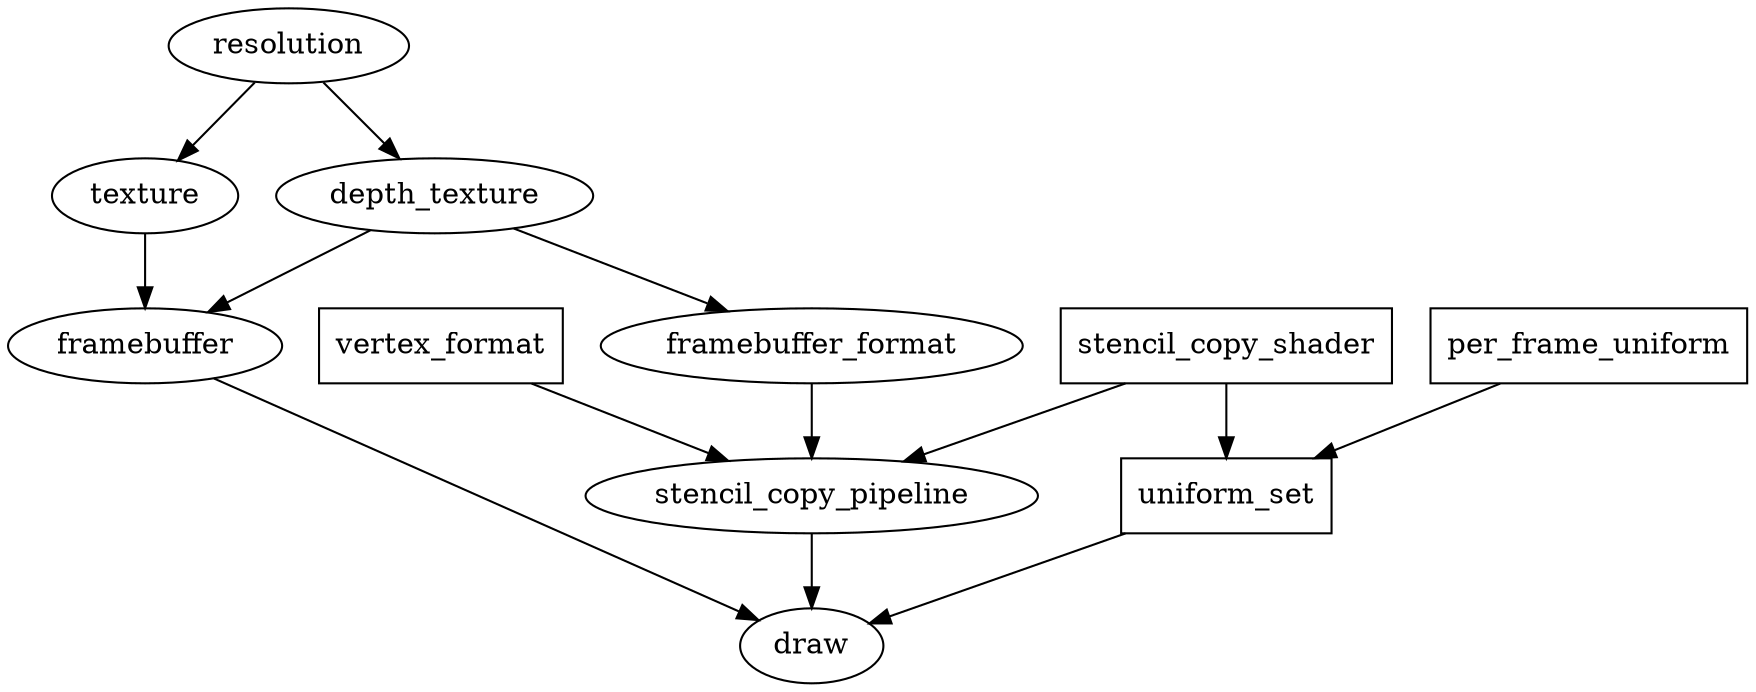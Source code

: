 digraph G {
    resolution -> depth_texture;
    depth_texture -> framebuffer_format;
    depth_texture -> framebuffer;
    stencil_copy_shader -> stencil_copy_pipeline;
    framebuffer_format -> stencil_copy_pipeline;
    vertex_format -> stencil_copy_pipeline;
    per_frame_uniform -> uniform_set;
    stencil_copy_shader -> uniform_set;
    texture -> framebuffer;
    resolution -> texture;

    vertex_format[shape=box];
    stencil_copy_shader[shape=box];
    per_frame_uniform[shape=box];
    uniform_set[shape=box];

    framebuffer -> draw;
    stencil_copy_pipeline -> draw;
    uniform_set -> draw;
}
